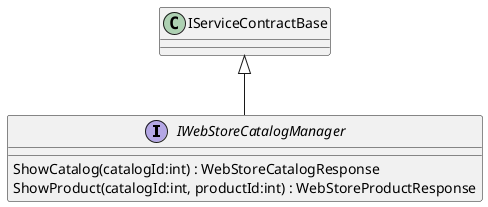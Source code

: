 @startuml
interface IWebStoreCatalogManager {
    ShowCatalog(catalogId:int) : WebStoreCatalogResponse
    ShowProduct(catalogId:int, productId:int) : WebStoreProductResponse
}
IServiceContractBase <|-- IWebStoreCatalogManager
@enduml
